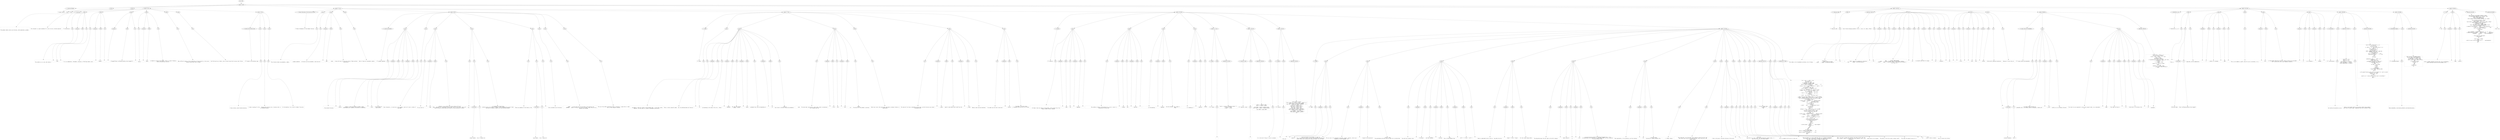 digraph lpegNode {

node [fontname=Helvetica]
edge [style=dashed]

doc_0 [label="doc - 495"]


doc_0 -> { section_1}
{rank=same; section_1}

section_1 [label="section: 1-449"]


// END RANK doc_0

section_1 -> { header_2 prose_3 prose_4 section_5 section_6 section_7 section_8 section_9}
{rank=same; header_2 prose_3 prose_4 section_5 section_6 section_7 section_8 section_9}

header_2 [label="1 : Grammar Module"]

prose_3 [label="prose"]

prose_4 [label="prose"]

section_5 [label="section: 9-26"]

section_6 [label="section: 37-101"]

section_7 [label="section: 164-187"]

section_8 [label="section: 351-428"]

section_9 [label="section: 450-495"]


// END RANK section_1

header_2 -> leaf_10
leaf_10  [color=Gray,shape=rectangle,fontname=Inconsolata,label="* Grammar Module"]
// END RANK header_2

prose_3 -> { raw_11}
{rank=same; raw_11}

raw_11 [label="raw"]


// END RANK prose_3

raw_11 -> leaf_12
leaf_12  [color=Gray,shape=rectangle,fontname=Inconsolata,label="


The grammar module returns one function, which generates a grammar.
"]
// END RANK raw_11

prose_4 -> { raw_13}
{rank=same; raw_13}

raw_13 [label="raw"]


// END RANK prose_4

raw_13 -> leaf_14
leaf_14  [color=Gray,shape=rectangle,fontname=Inconsolata,label="
This document is a good candidate for a more strictly literate approach.

"]
// END RANK raw_13

section_5 -> { header_15 prose_16 prose_17 prose_18 prose_19 prose_20 prose_21 section_22}
{rank=same; header_15 prose_16 prose_17 prose_18 prose_19 prose_20 prose_21 section_22}

header_15 [label="2 : Introduction"]

prose_16 [label="prose"]

prose_17 [label="prose"]

prose_18 [label="prose"]

prose_19 [label="prose"]

prose_20 [label="prose"]

prose_21 [label="prose"]

section_22 [label="section: 27-36"]


// END RANK section_5

header_15 -> leaf_23
leaf_23  [color=Gray,shape=rectangle,fontname=Inconsolata,label="** Introduction"]
// END RANK header_15

prose_16 -> { raw_24 prespace_25 bold_26 raw_27}
{rank=same; raw_24 prespace_25 bold_26 raw_27}

raw_24 [label="raw"]

prespace_25 [label="prespace"]

bold_26 [label="bold"]

raw_27 [label="raw"]


// END RANK prose_16

raw_24 -> leaf_28
leaf_28  [color=Gray,shape=rectangle,fontname=Inconsolata,label="

This module is in a very real sense a"]
// END RANK raw_24

prespace_25 -> leaf_29
leaf_29  [color=Gray,shape=rectangle,fontname=Inconsolata,label=" "]
// END RANK prespace_25

bold_26 -> leaf_30
leaf_30  [color=Gray,shape=rectangle,fontname=Inconsolata,label="duet"]
// END RANK bold_26

raw_27 -> leaf_31
leaf_31  [color=Gray,shape=rectangle,fontname=Inconsolata,label=".
"]
// END RANK raw_27

prose_17 -> { raw_32 prespace_33 literal_34 raw_35}
{rank=same; raw_32 prespace_33 literal_34 raw_35}

raw_32 [label="raw"]

prespace_33 [label="prespace"]

literal_34 [label="literal"]

raw_35 [label="raw"]


// END RANK prose_17

raw_32 -> leaf_36
leaf_36  [color=Gray,shape=rectangle,fontname=Inconsolata,label="
It is an adaptation, refinement, extension, of Phillipe Janda's work,"]
// END RANK raw_32

prespace_33 -> leaf_37
leaf_37  [color=Gray,shape=rectangle,fontname=Inconsolata,label=""]
// END RANK prespace_33

literal_34 -> leaf_38
leaf_38  [color=Gray,shape=rectangle,fontname=Inconsolata,label="luaepnf"]
// END RANK literal_34

raw_35 -> leaf_39
leaf_39  [color=Gray,shape=rectangle,fontname=Inconsolata,label=":
"]
// END RANK raw_35

prose_18 -> { prespace_40 bold_41 raw_42}
{rank=same; prespace_40 bold_41 raw_42}

prespace_40 [label="prespace"]

bold_41 [label="bold"]

raw_42 [label="raw"]


// END RANK prose_18

prespace_40 -> leaf_43
leaf_43  [color=Gray,shape=rectangle,fontname=Inconsolata,label=""]
// END RANK prespace_40

bold_41 -> leaf_44
leaf_44  [color=Gray,shape=rectangle,fontname=Inconsolata,label="[[luaepnf][http://siffiejoe.github.io/lua-luaepnf/]]"]
// END RANK bold_41

raw_42 -> leaf_45
leaf_45  [color=Gray,shape=rectangle,fontname=Inconsolata,label="
"]
// END RANK raw_42

prose_19 -> { raw_46 prespace_47 literal_48 raw_49}
{rank=same; raw_46 prespace_47 literal_48 raw_49}

raw_46 [label="raw"]

prespace_47 [label="prespace"]

literal_48 [label="literal"]

raw_49 [label="raw"]


// END RANK prose_19

raw_46 -> leaf_50
leaf_50  [color=Gray,shape=rectangle,fontname=Inconsolata,label="
While"]
// END RANK raw_46

prespace_47 -> leaf_51
leaf_51  [color=Gray,shape=rectangle,fontname=Inconsolata,label=" "]
// END RANK prespace_47

literal_48 -> leaf_52
leaf_52  [color=Gray,shape=rectangle,fontname=Inconsolata,label="femto"]
// END RANK literal_48

raw_49 -> leaf_53
leaf_53  [color=Gray,shape=rectangle,fontname=Inconsolata,label=" is based on a repl by Tim Caswell, that is a case of taking a
sketch and painting a picture.
"]
// END RANK raw_49

prose_20 -> { raw_54}
{rank=same; raw_54}

raw_54 [label="raw"]


// END RANK prose_20

raw_54 -> leaf_55
leaf_55  [color=Gray,shape=rectangle,fontname=Inconsolata,label="
Many difficult aspects of this algorithm are found directly in the source
material upon which this is based.
"]
// END RANK raw_54

prose_21 -> { raw_56}
{rank=same; raw_56}

raw_56 [label="raw"]


// END RANK prose_21

raw_56 -> leaf_57
leaf_57  [color=Gray,shape=rectangle,fontname=Inconsolata,label="
Don Phillipe has my thanks, and my fervent hope that he enjoys what follows.

"]
// END RANK raw_56

section_22 -> { header_58 prose_59 prose_60 prose_61}
{rank=same; header_58 prose_59 prose_60 prose_61}

header_58 [label="4 : Aside to the Knuthian camp"]

prose_59 [label="prose"]

prose_60 [label="prose"]

prose_61 [label="prose"]


// END RANK section_22

header_58 -> leaf_62
leaf_62  [color=Gray,shape=rectangle,fontname=Inconsolata,label="**** Aside to the Knuthian camp"]
// END RANK header_58

prose_59 -> { raw_63}
{rank=same; raw_63}

raw_63 [label="raw"]


// END RANK prose_59

raw_63 -> leaf_64
leaf_64  [color=Gray,shape=rectangle,fontname=Inconsolata,label="

I have written a semi-literate boostrap.
"]
// END RANK raw_63

prose_60 -> { raw_65}
{rank=same; raw_65}

raw_65 [label="raw"]


// END RANK prose_60

raw_65 -> leaf_66
leaf_66  [color=Gray,shape=rectangle,fontname=Inconsolata,label="
I make no apology for this.  Cleaning what follows into a literate order is
a tractable problem.
"]
// END RANK raw_65

prose_61 -> { raw_67}
{rank=same; raw_67}

raw_67 [label="raw"]


// END RANK prose_61

raw_67 -> leaf_68
leaf_68  [color=Gray,shape=rectangle,fontname=Inconsolata,label="
In the meantime, let us build a Grammar from parts.

"]
// END RANK raw_67

section_6 -> { header_69 prose_70 prose_71 prose_72 section_73 section_74 section_75}
{rank=same; header_69 prose_70 prose_71 prose_72 section_73 section_74 section_75}

header_69 [label="2 : Return Parameters of the Grammar Function"]

prose_70 [label="prose"]

prose_71 [label="prose"]

prose_72 [label="prose"]

section_73 [label="section: 48-76"]

section_74 [label="section: 77-101"]

section_75 [label="section: 102-218"]


// END RANK section_6

header_69 -> leaf_76
leaf_76  [color=Gray,shape=rectangle,fontname=Inconsolata,label="** Return Parameters of the Grammar Function"]
// END RANK header_69

prose_70 -> { raw_77}
{rank=same; raw_77}

raw_77 [label="raw"]


// END RANK prose_70

raw_77 -> leaf_78
leaf_78  [color=Gray,shape=rectangle,fontname=Inconsolata,label="

This function takes two parameters, namely:
"]
// END RANK raw_77

prose_71 -> { raw_79 prespace_80 literal_81 raw_82}
{rank=same; raw_79 prespace_80 literal_81 raw_82}

raw_79 [label="raw"]

prespace_80 [label="prespace"]

literal_81 [label="literal"]

raw_82 [label="raw"]


// END RANK prose_71

raw_79 -> leaf_83
leaf_83  [color=Gray,shape=rectangle,fontname=Inconsolata,label="
  - grammar_template :  A function with one parameter, which must be"]
// END RANK raw_79

prespace_80 -> leaf_84
leaf_84  [color=Gray,shape=rectangle,fontname=Inconsolata,label=" "]
// END RANK prespace_80

literal_81 -> leaf_85
leaf_85  [color=Gray,shape=rectangle,fontname=Inconsolata,label="_ENV"]
// END RANK literal_81

raw_82 -> leaf_86
leaf_86  [color=Gray,shape=rectangle,fontname=Inconsolata,label=".
  - metas :  A map with keys of string and values of Node subclass
             constructors.
"]
// END RANK raw_82

prose_72 -> { raw_87}
{rank=same; raw_87}

raw_87 [label="raw"]


// END RANK prose_72

raw_87 -> leaf_88
leaf_88  [color=Gray,shape=rectangle,fontname=Inconsolata,label="
Both of these are reasonably complex.

"]
// END RANK raw_87

section_73 -> { header_89 prose_90 prose_91 prose_92 prose_93 prose_94 prose_95 prose_96 prose_97}
{rank=same; header_89 prose_90 prose_91 prose_92 prose_93 prose_94 prose_95 prose_96 prose_97}

header_89 [label="3 : grammar_template"]

prose_90 [label="prose"]

prose_91 [label="prose"]

prose_92 [label="prose"]

prose_93 [label="prose"]

prose_94 [label="prose"]

prose_95 [label="prose"]

prose_96 [label="prose"]

prose_97 [label="prose"]


// END RANK section_73

header_89 -> leaf_98
leaf_98  [color=Gray,shape=rectangle,fontname=Inconsolata,label="*** grammar_template"]
// END RANK header_89

prose_90 -> { raw_99 prespace_100 literal_101 raw_102 prespace_103 literal_104 raw_105}
{rank=same; raw_99 prespace_100 literal_101 raw_102 prespace_103 literal_104 raw_105}

raw_99 [label="raw"]

prespace_100 [label="prespace"]

literal_101 [label="literal"]

raw_102 [label="raw"]

prespace_103 [label="prespace"]

literal_104 [label="literal"]

raw_105 [label="raw"]


// END RANK prose_90

raw_99 -> leaf_106
leaf_106  [color=Gray,shape=rectangle,fontname=Inconsolata,label="

  The internal function"]
// END RANK raw_99

prespace_100 -> leaf_107
leaf_107  [color=Gray,shape=rectangle,fontname=Inconsolata,label=" "]
// END RANK prespace_100

literal_101 -> leaf_108
leaf_108  [color=Gray,shape=rectangle,fontname=Inconsolata,label="define"]
// END RANK literal_101

raw_102 -> leaf_109
leaf_109  [color=Gray,shape=rectangle,fontname=Inconsolata,label=" creates a custom environment variable, neatly
sidestepping Lua's pedantic insistance on prepending"]
// END RANK raw_102

prespace_103 -> leaf_110
leaf_110  [color=Gray,shape=rectangle,fontname=Inconsolata,label=" "]
// END RANK prespace_103

literal_104 -> leaf_111
leaf_111  [color=Gray,shape=rectangle,fontname=Inconsolata,label="local"]
// END RANK literal_104

raw_105 -> leaf_112
leaf_112  [color=Gray,shape=rectangle,fontname=Inconsolata,label=" to all values of
significance.
"]
// END RANK raw_105

prose_91 -> { raw_113}
{rank=same; raw_113}

raw_113 [label="raw"]


// END RANK prose_91

raw_113 -> leaf_114
leaf_114  [color=Gray,shape=rectangle,fontname=Inconsolata,label="
More relevantly, it constructs a full grammar, which will return a table of
type Node.
"]
// END RANK raw_113

prose_92 -> { raw_115 prespace_116 literal_117 raw_118}
{rank=same; raw_115 prespace_116 literal_117 raw_118}

raw_115 [label="raw"]

prespace_116 [label="prespace"]

literal_117 [label="literal"]

raw_118 [label="raw"]


// END RANK prose_92

raw_115 -> leaf_119
leaf_119  [color=Gray,shape=rectangle,fontname=Inconsolata,label="
If you stick to"]
// END RANK raw_115

prespace_116 -> leaf_120
leaf_120  [color=Gray,shape=rectangle,fontname=Inconsolata,label=" "]
// END RANK prespace_116

literal_117 -> leaf_121
leaf_121  [color=Gray,shape=rectangle,fontname=Inconsolata,label="lpeg"]
// END RANK literal_117

raw_118 -> leaf_122
leaf_122  [color=Gray,shape=rectangle,fontname=Inconsolata,label=" patterns, as you should, all array values will be of
Node.  Captures will interpolate various other sorts of Lua values, which will
induce halting in some places and silently corrupt execution in others.
"]
// END RANK raw_118

prose_93 -> { raw_123 link_124 raw_125}
{rank=same; raw_123 link_124 raw_125}

raw_123 [label="raw"]

link_124 [label="link"]

raw_125 [label="raw"]


// END RANK prose_93

raw_123 -> leaf_126
leaf_126  [color=Gray,shape=rectangle,fontname=Inconsolata,label="
The "]
// END RANK raw_123

link_124 -> { anchortext_127 url_128}
{rank=same; anchortext_127 url_128}

anchortext_127 [label="anchortext"]

url_128 [label="url"]


// END RANK link_124

anchortext_127 -> leaf_129
leaf_129  [color=Gray,shape=rectangle,fontname=Inconsolata,label="elpatt module"]
// END RANK anchortext_127

url_128 -> leaf_130
leaf_130  [color=Gray,shape=rectangle,fontname=Inconsolata,label="hts://~/elpatt.orb"]
// END RANK url_128

raw_125 -> leaf_131
leaf_131  [color=Gray,shape=rectangle,fontname=Inconsolata,label=" is intended to provide those
patterns which are allowed in Grammars, while expanding the scope of some
favorites to properly respect utf-8 and otherwise behave.
"]
// END RANK raw_125

prose_94 -> { raw_132 link_133 raw_134}
{rank=same; raw_132 link_133 raw_134}

raw_132 [label="raw"]

link_133 [label="link"]

raw_134 [label="raw"]


// END RANK prose_94

raw_132 -> leaf_135
leaf_135  [color=Gray,shape=rectangle,fontname=Inconsolata,label="
There are examples of the format in the "]
// END RANK raw_132

link_133 -> { anchortext_136 url_137}
{rank=same; anchortext_136 url_137}

anchortext_136 [label="anchortext"]

url_137 [label="url"]


// END RANK link_133

anchortext_136 -> leaf_138
leaf_138  [color=Gray,shape=rectangle,fontname=Inconsolata,label="spec module"]
// END RANK anchortext_136

url_137 -> leaf_139
leaf_139  [color=Gray,shape=rectangle,fontname=Inconsolata,label="hts://~/spec.orb"]
// END RANK url_137

raw_134 -> leaf_140
leaf_140  [color=Gray,shape=rectangle,fontname=Inconsolata,label=".
"]
// END RANK raw_134

prose_95 -> { raw_141}
{rank=same; raw_141}

raw_141 [label="raw"]


// END RANK prose_95

raw_141 -> leaf_142
leaf_142  [color=Gray,shape=rectangle,fontname=Inconsolata,label="
Also included are two functions:
"]
// END RANK raw_141

prose_96 -> { raw_143}
{rank=same; raw_143}

raw_143 [label="raw"]


// END RANK prose_96

raw_143 -> leaf_144
leaf_144  [color=Gray,shape=rectangle,fontname=Inconsolata,label="
  -  START :  a string which must be the same as the starting rule.
  -  SUPPRESS :  either a string or an array of strings. These rules will be
                 removed from the Node.
"]
// END RANK raw_143

prose_97 -> { raw_145}
{rank=same; raw_145}

raw_145 [label="raw"]


// END RANK prose_97

raw_145 -> leaf_146
leaf_146  [color=Gray,shape=rectangle,fontname=Inconsolata,label="
The use of ALL-CAPS was Phillipe Janda's convention, I agree that it reads
well in this singular instance.

"]
// END RANK raw_145

section_74 -> { header_147 prose_148 prose_149 prose_150 prose_151 prose_152 prose_153}
{rank=same; header_147 prose_148 prose_149 prose_150 prose_151 prose_152 prose_153}

header_147 [label="3 : metas"]

prose_148 [label="prose"]

prose_149 [label="prose"]

prose_150 [label="prose"]

prose_151 [label="prose"]

prose_152 [label="prose"]

prose_153 [label="prose"]


// END RANK section_74

header_147 -> leaf_154
leaf_154  [color=Gray,shape=rectangle,fontname=Inconsolata,label="*** metas"]
// END RANK header_147

prose_148 -> { raw_155}
{rank=same; raw_155}

raw_155 [label="raw"]


// END RANK prose_148

raw_155 -> leaf_156
leaf_156  [color=Gray,shape=rectangle,fontname=Inconsolata,label="

  By default a node will inherit from the Node class.  If you want custom
behavior, you must pass in a table of metatable constructors.
"]
// END RANK raw_155

prose_149 -> { raw_157 prespace_158 literal_159 raw_160 prespace_161 literal_162 raw_163 prespace_164 literal_165 raw_166 prespace_167 literal_168 raw_169}
{rank=same; raw_157 prespace_158 literal_159 raw_160 prespace_161 literal_162 raw_163 prespace_164 literal_165 raw_166 prespace_167 literal_168 raw_169}

raw_157 [label="raw"]

prespace_158 [label="prespace"]

literal_159 [label="literal"]

raw_160 [label="raw"]

prespace_161 [label="prespace"]

literal_162 [label="literal"]

raw_163 [label="raw"]

prespace_164 [label="prespace"]

literal_165 [label="literal"]

raw_166 [label="raw"]

prespace_167 [label="prespace"]

literal_168 [label="literal"]

raw_169 [label="raw"]


// END RANK prose_149

raw_157 -> leaf_170
leaf_170  [color=Gray,shape=rectangle,fontname=Inconsolata,label="
That's a fairly specific beast.  Any rule defined above will have an"]
// END RANK raw_157

prespace_158 -> leaf_171
leaf_171  [color=Gray,shape=rectangle,fontname=Inconsolata,label=" "]
// END RANK prespace_158

literal_159 -> leaf_172
leaf_172  [color=Gray,shape=rectangle,fontname=Inconsolata,label="id"]
// END RANK literal_159

raw_160 -> leaf_173
leaf_173  [color=Gray,shape=rectangle,fontname=Inconsolata,label="
corresonding to the name of the rule.  Unless"]
// END RANK raw_160

prespace_161 -> leaf_174
leaf_174  [color=Gray,shape=rectangle,fontname=Inconsolata,label=" "]
// END RANK prespace_161

literal_162 -> leaf_175
leaf_175  [color=Gray,shape=rectangle,fontname=Inconsolata,label="SUPPRESS"]
// END RANK literal_162

raw_163 -> leaf_176
leaf_176  [color=Gray,shape=rectangle,fontname=Inconsolata,label="ed, this will become
a Node.  If the"]
// END RANK raw_163

prespace_164 -> leaf_177
leaf_177  [color=Gray,shape=rectangle,fontname=Inconsolata,label=" "]
// END RANK prespace_164

literal_165 -> leaf_178
leaf_178  [color=Gray,shape=rectangle,fontname=Inconsolata,label="metas"]
// END RANK literal_165

raw_166 -> leaf_179
leaf_179  [color=Gray,shape=rectangle,fontname=Inconsolata,label=" parameter has a key corresponding to"]
// END RANK raw_166

prespace_167 -> leaf_180
leaf_180  [color=Gray,shape=rectangle,fontname=Inconsolata,label=" "]
// END RANK prespace_167

literal_168 -> leaf_181
leaf_181  [color=Gray,shape=rectangle,fontname=Inconsolata,label="id"]
// END RANK literal_168

raw_169 -> leaf_182
leaf_182  [color=Gray,shape=rectangle,fontname=Inconsolata,label=", then it
must return a function taking two parameters:
"]
// END RANK raw_169

prose_150 -> { raw_183 prespace_184 literal_185 raw_186 prespace_187 literal_188 raw_189}
{rank=same; raw_183 prespace_184 literal_185 raw_186 prespace_187 literal_188 raw_189}

raw_183 [label="raw"]

prespace_184 [label="prespace"]

literal_185 [label="literal"]

raw_186 [label="raw"]

prespace_187 [label="prespace"]

literal_188 [label="literal"]

raw_189 [label="raw"]


// END RANK prose_150

raw_183 -> leaf_190
leaf_190  [color=Gray,shape=rectangle,fontname=Inconsolata,label="
   - node :  The node under construction, which under normal circumstances
             will already have the"]
// END RANK raw_183

prespace_184 -> leaf_191
leaf_191  [color=Gray,shape=rectangle,fontname=Inconsolata,label=" "]
// END RANK prespace_184

literal_185 -> leaf_192
leaf_192  [color=Gray,shape=rectangle,fontname=Inconsolata,label="first"]
// END RANK literal_185

raw_186 -> leaf_193
leaf_193  [color=Gray,shape=rectangle,fontname=Inconsolata,label=" and"]
// END RANK raw_186

prespace_187 -> leaf_194
leaf_194  [color=Gray,shape=rectangle,fontname=Inconsolata,label=" "]
// END RANK prespace_187

literal_188 -> leaf_195
leaf_195  [color=Gray,shape=rectangle,fontname=Inconsolata,label="last"]
// END RANK literal_188

raw_189 -> leaf_196
leaf_196  [color=Gray,shape=rectangle,fontname=Inconsolata,label=" fields.
   - str  :  The entire str the grammar is parsing.
"]
// END RANK raw_189

prose_151 -> { raw_197}
{rank=same; raw_197}

raw_197 [label="raw"]


// END RANK prose_151

raw_197 -> leaf_198
leaf_198  [color=Gray,shape=rectangle,fontname=Inconsolata,label="
Which must return that same node, decorated in whatever fashion is
appropriate.
"]
// END RANK raw_197

prose_152 -> { raw_199 prespace_200 literal_201 raw_202 prespace_203 literal_204 raw_205}
{rank=same; raw_199 prespace_200 literal_201 raw_202 prespace_203 literal_204 raw_205}

raw_199 [label="raw"]

prespace_200 [label="prespace"]

literal_201 [label="literal"]

raw_202 [label="raw"]

prespace_203 [label="prespace"]

literal_204 [label="literal"]

raw_205 [label="raw"]


// END RANK prose_152

raw_199 -> leaf_206
leaf_206  [color=Gray,shape=rectangle,fontname=Inconsolata,label="
The node will not have a metatable at this point, and the function must attach
a metatable with"]
// END RANK raw_199

prespace_200 -> leaf_207
leaf_207  [color=Gray,shape=rectangle,fontname=Inconsolata,label=" "]
// END RANK prespace_200

literal_201 -> leaf_208
leaf_208  [color=Gray,shape=rectangle,fontname=Inconsolata,label="__index"]
// END RANK literal_201

raw_202 -> leaf_209
leaf_209  [color=Gray,shape=rectangle,fontname=Inconsolata,label=" equal to some table which itself has the"]
// END RANK raw_202

prespace_203 -> leaf_210
leaf_210  [color=Gray,shape=rectangle,fontname=Inconsolata,label=" "]
// END RANK prespace_203

literal_204 -> leaf_211
leaf_211  [color=Gray,shape=rectangle,fontname=Inconsolata,label="__index"]
// END RANK literal_204

raw_205 -> leaf_212
leaf_212  [color=Gray,shape=rectangle,fontname=Inconsolata,label="
Node as some recursive backstop.
"]
// END RANK raw_205

prose_153 -> { raw_213 prespace_214 italic_215 raw_216}
{rank=same; raw_213 prespace_214 italic_215 raw_216}

raw_213 [label="raw"]

prespace_214 [label="prespace"]

italic_215 [label="italic"]

raw_216 [label="raw"]


// END RANK prose_153

raw_213 -> leaf_217
leaf_217  [color=Gray,shape=rectangle,fontname=Inconsolata,label="
You might say the return value must"]
// END RANK raw_213

prespace_214 -> leaf_218
leaf_218  [color=Gray,shape=rectangle,fontname=Inconsolata,label=" "]
// END RANK prespace_214

italic_215 -> leaf_219
leaf_219  [color=Gray,shape=rectangle,fontname=Inconsolata,label="inherit"]
// END RANK italic_215

raw_216 -> leaf_220
leaf_220  [color=Gray,shape=rectangle,fontname=Inconsolata,label=" from Node, if we were using
a language that did that sort of thing.

"]
// END RANK raw_216

section_75 -> { header_221 prose_222 prose_223 prose_224 prose_225 section_226 section_227 section_228 section_229}
{rank=same; header_221 prose_222 prose_223 prose_224 prose_225 section_226 section_227 section_228 section_229}

header_221 [label="3 : requires"]

prose_222 [label="prose"]

prose_223 [label="prose"]

prose_224 [label="prose"]

prose_225 [label="prose"]

section_226 [label="section: 117-125"]

section_227 [label="section: 126-142"]

section_228 [label="section: 143-163"]

section_229 [label="section: 219-350"]


// END RANK section_75

header_221 -> leaf_230
leaf_230  [color=Gray,shape=rectangle,fontname=Inconsolata,label="*** requires"]
// END RANK header_221

prose_222 -> { raw_231 prespace_232 literal_233 raw_234 prespace_235 literal_236 raw_237}
{rank=same; raw_231 prespace_232 literal_233 raw_234 prespace_235 literal_236 raw_237}

raw_231 [label="raw"]

prespace_232 [label="prespace"]

literal_233 [label="literal"]

raw_234 [label="raw"]

prespace_235 [label="prespace"]

literal_236 [label="literal"]

raw_237 [label="raw"]


// END RANK prose_222

raw_231 -> leaf_238
leaf_238  [color=Gray,shape=rectangle,fontname=Inconsolata,label="


- [X] #todo  Note the require strings below, which prevent this from
             being a usable library, because"]
// END RANK raw_231

prespace_232 -> leaf_239
leaf_239  [color=Gray,shape=rectangle,fontname=Inconsolata,label=" "]
// END RANK prespace_232

literal_233 -> leaf_240
leaf_240  [color=Gray,shape=rectangle,fontname=Inconsolata,label="node"]
// END RANK literal_233

raw_234 -> leaf_241
leaf_241  [color=Gray,shape=rectangle,fontname=Inconsolata,label=" not"]
// END RANK raw_234

prespace_235 -> leaf_242
leaf_242  [color=Gray,shape=rectangle,fontname=Inconsolata,label=" "]
// END RANK prespace_235

literal_236 -> leaf_243
leaf_243  [color=Gray,shape=rectangle,fontname=Inconsolata,label="lpegnode"]
// END RANK literal_236

raw_237 -> leaf_244
leaf_244  [color=Gray,shape=rectangle,fontname=Inconsolata,label=".
"]
// END RANK raw_237

prose_223 -> { raw_245 prespace_246 literal_247 raw_248 prespace_249 literal_250 raw_251}
{rank=same; raw_245 prespace_246 literal_247 raw_248 prespace_249 literal_250 raw_251}

raw_245 [label="raw"]

prespace_246 [label="prespace"]

literal_247 [label="literal"]

raw_248 [label="raw"]

prespace_249 [label="prespace"]

literal_250 [label="literal"]

raw_251 [label="raw"]


// END RANK prose_223

raw_245 -> leaf_252
leaf_252  [color=Gray,shape=rectangle,fontname=Inconsolata,label="
             The problem is almost a philosophical one, and it's what I'm
             setting out to solve with"]
// END RANK raw_245

prespace_246 -> leaf_253
leaf_253  [color=Gray,shape=rectangle,fontname=Inconsolata,label=" "]
// END RANK prespace_246

literal_247 -> leaf_254
leaf_254  [color=Gray,shape=rectangle,fontname=Inconsolata,label="bridge"]
// END RANK literal_247

raw_248 -> leaf_255
leaf_255  [color=Gray,shape=rectangle,fontname=Inconsolata,label=" and"]
// END RANK raw_248

prespace_249 -> leaf_256
leaf_256  [color=Gray,shape=rectangle,fontname=Inconsolata,label=" "]
// END RANK prespace_249

literal_250 -> leaf_257
leaf_257  [color=Gray,shape=rectangle,fontname=Inconsolata,label="manifest"]
// END RANK literal_250

raw_251 -> leaf_258
leaf_258  [color=Gray,shape=rectangle,fontname=Inconsolata,label=".
"]
// END RANK raw_251

prose_224 -> { raw_259 prespace_260 literal_261 raw_262}
{rank=same; raw_259 prespace_260 literal_261 raw_262}

raw_259 [label="raw"]

prespace_260 [label="prespace"]

literal_261 [label="literal"]

raw_262 [label="raw"]


// END RANK prose_224

raw_259 -> leaf_263
leaf_263  [color=Gray,shape=rectangle,fontname=Inconsolata,label="
             In the meantime,"]
// END RANK raw_259

prespace_260 -> leaf_264
leaf_264  [color=Gray,shape=rectangle,fontname=Inconsolata,label=" "]
// END RANK prespace_260

literal_261 -> leaf_265
leaf_265  [color=Gray,shape=rectangle,fontname=Inconsolata,label="lpegnode"]
// END RANK literal_261

raw_262 -> leaf_266
leaf_266  [color=Gray,shape=rectangle,fontname=Inconsolata,label=" has one consumer. Let's keep it
             happy.
"]
// END RANK raw_262

prose_225 -> { raw_267 prespace_268 literal_269 raw_270}
{rank=same; raw_267 prespace_268 literal_269 raw_270}

raw_267 [label="raw"]

prespace_268 [label="prespace"]

literal_269 [label="literal"]

raw_270 [label="raw"]


// END RANK prose_225

raw_267 -> leaf_271
leaf_271  [color=Gray,shape=rectangle,fontname=Inconsolata,label="
             I'm renaming it"]
// END RANK raw_267

prespace_268 -> leaf_272
leaf_272  [color=Gray,shape=rectangle,fontname=Inconsolata,label=" "]
// END RANK prespace_268

literal_269 -> leaf_273
leaf_273  [color=Gray,shape=rectangle,fontname=Inconsolata,label="espalier"]
// END RANK literal_269

raw_270 -> leaf_274
leaf_274  [color=Gray,shape=rectangle,fontname=Inconsolata,label=" anyway.

"]
// END RANK raw_270

section_226 -> { header_275 prose_276 codeblock_277}
{rank=same; header_275 prose_276 codeblock_277}

header_275 [label="5 : status"]

prose_276 [label="prose"]

codeblock_277 [label="code block 119-123"]


// END RANK section_226

header_275 -> leaf_278
leaf_278  [color=Gray,shape=rectangle,fontname=Inconsolata,label="***** status"]
// END RANK header_275

prose_276 -> { raw_279}
{rank=same; raw_279}

raw_279 [label="raw"]


// END RANK prose_276

raw_279 -> leaf_280
leaf_280  [color=Gray,shape=rectangle,fontname=Inconsolata,label="
"]
// END RANK raw_279

codeblock_277 -> leaf_281
leaf_281  [color=Gray,shape=rectangle,fontname=Inconsolata,label="local s = require \"singletons:status\" ()
s.verbose = false
s.angry   = false"]
// END RANK codeblock_277

section_227 -> { header_282 prose_283 codeblock_284 prose_285}
{rank=same; header_282 prose_283 codeblock_284 prose_285}

header_282 [label="4 : requires, contd."]

prose_283 [label="prose"]

codeblock_284 [label="code block 128-136"]

prose_285 [label="prose"]


// END RANK section_227

header_282 -> leaf_286
leaf_286  [color=Gray,shape=rectangle,fontname=Inconsolata,label="**** requires, contd."]
// END RANK header_282

prose_283 -> { raw_287}
{rank=same; raw_287}

raw_287 [label="raw"]


// END RANK prose_283

raw_287 -> leaf_288
leaf_288  [color=Gray,shape=rectangle,fontname=Inconsolata,label="
"]
// END RANK raw_287

codeblock_284 -> leaf_289
leaf_289  [color=Gray,shape=rectangle,fontname=Inconsolata,label="local L = require \"lpeg\"
local a = require \"anterm\"

local Node = require \"espalier/node\"
local elpatt = require \"espalier/elpatt\"

local DROP = elpatt.DROP"]
// END RANK codeblock_284

prose_285 -> { raw_290}
{rank=same; raw_290}

raw_290 [label="raw"]


// END RANK prose_285

raw_290 -> leaf_291
leaf_291  [color=Gray,shape=rectangle,fontname=Inconsolata,label="
It's the kind of thing I'd like to automate.

"]
// END RANK raw_290

section_228 -> { header_292 prose_293 codeblock_294}
{rank=same; header_292 prose_293 codeblock_294}

header_292 [label="4 : asserts"]

prose_293 [label="prose"]

codeblock_294 [label="code block 145-161"]


// END RANK section_228

header_292 -> leaf_295
leaf_295  [color=Gray,shape=rectangle,fontname=Inconsolata,label="**** asserts"]
// END RANK header_292

prose_293 -> { raw_296}
{rank=same; raw_296}

raw_296 [label="raw"]


// END RANK prose_293

raw_296 -> leaf_297
leaf_297  [color=Gray,shape=rectangle,fontname=Inconsolata,label="
"]
// END RANK raw_296

codeblock_294 -> leaf_298
leaf_298  [color=Gray,shape=rectangle,fontname=Inconsolata,label="local assert = assert
local string, io = assert( string ), assert( io )
local remove = assert(table.remove)
local VER = string.sub( assert( _VERSION ), -4 )
local _G = assert( _G )
local error = assert( error )
local pairs = assert( pairs )
local next = assert( next )
local type = assert( type )
local tostring = assert( tostring )
local setmeta = assert( setmetatable )
if VER == \" 5.1\" then
   local setfenv = assert( setfenv )
   local getfenv = assert( getfenv )
end"]
// END RANK codeblock_294

section_229 -> { header_299 prose_300 prose_301 prose_302 prose_303 prose_304 prose_305 prose_306 prose_307 prose_308 prose_309 prose_310 prose_311 prose_312 prose_313 codeblock_314 prose_315 prose_316 codeblock_317}
{rank=same; header_299 prose_300 prose_301 prose_302 prose_303 prose_304 prose_305 prose_306 prose_307 prose_308 prose_309 prose_310 prose_311 prose_312 prose_313 codeblock_314 prose_315 prose_316 codeblock_317}

header_299 [label="4 : DROP"]

prose_300 [label="prose"]

prose_301 [label="prose"]

prose_302 [label="prose"]

prose_303 [label="prose"]

prose_304 [label="prose"]

prose_305 [label="prose"]

prose_306 [label="prose"]

prose_307 [label="prose"]

prose_308 [label="prose"]

prose_309 [label="prose"]

prose_310 [label="prose"]

prose_311 [label="prose"]

prose_312 [label="prose"]

prose_313 [label="prose"]

codeblock_314 [label="code block 267-271"]

prose_315 [label="prose"]

prose_316 [label="prose"]

codeblock_317 [label="code block 277-348"]


// END RANK section_229

header_299 -> leaf_318
leaf_318  [color=Gray,shape=rectangle,fontname=Inconsolata,label="**** DROP"]
// END RANK header_299

prose_300 -> { raw_319 prespace_320 literal_321 raw_322}
{rank=same; raw_319 prespace_320 literal_321 raw_322}

raw_319 [label="raw"]

prespace_320 [label="prespace"]

literal_321 [label="literal"]

raw_322 [label="raw"]


// END RANK prose_300

raw_319 -> leaf_323
leaf_323  [color=Gray,shape=rectangle,fontname=Inconsolata,label="

  The rule"]
// END RANK raw_319

prespace_320 -> leaf_324
leaf_324  [color=Gray,shape=rectangle,fontname=Inconsolata,label=" "]
// END RANK prespace_320

literal_321 -> leaf_325
leaf_325  [color=Gray,shape=rectangle,fontname=Inconsolata,label="elpatt.D"]
// END RANK literal_321

raw_322 -> leaf_326
leaf_326  [color=Gray,shape=rectangle,fontname=Inconsolata,label=" causes the match to be dropped. In order for
this to give use the results we want, we must adjust the peer and
parent nodes while removing the captured element from the table.
"]
// END RANK raw_322

prose_301 -> { raw_327 prespace_328 literal_329 raw_330}
{rank=same; raw_327 prespace_328 literal_329 raw_330}

raw_327 [label="raw"]

prespace_328 [label="prespace"]

literal_329 [label="literal"]

raw_330 [label="raw"]


// END RANK prose_301

raw_327 -> leaf_331
leaf_331  [color=Gray,shape=rectangle,fontname=Inconsolata,label="
The use case is for eloquently expressed 'wrapper' patterns, which occur
frequently in real languages. In a"]
// END RANK raw_327

prespace_328 -> leaf_332
leaf_332  [color=Gray,shape=rectangle,fontname=Inconsolata,label=" "]
// END RANK prespace_328

literal_329 -> leaf_333
leaf_333  [color=Gray,shape=rectangle,fontname=Inconsolata,label="(typical lisp expression)"]
// END RANK literal_329

raw_330 -> leaf_334
leaf_334  [color=Gray,shape=rectangle,fontname=Inconsolata,label=" we don't need
the parentheses and would like our span not to include them.
"]
// END RANK raw_330

prose_302 -> { raw_335 prespace_336 literal_337 raw_338 prespace_339 literal_340 raw_341 prespace_342 literal_343 raw_344}
{rank=same; raw_335 prespace_336 literal_337 raw_338 prespace_339 literal_340 raw_341 prespace_342 literal_343 raw_344}

raw_335 [label="raw"]

prespace_336 [label="prespace"]

literal_337 [label="literal"]

raw_338 [label="raw"]

prespace_339 [label="prespace"]

literal_340 [label="literal"]

raw_341 [label="raw"]

prespace_342 [label="prespace"]

literal_343 [label="literal"]

raw_344 [label="raw"]


// END RANK prose_302

raw_335 -> leaf_345
leaf_345  [color=Gray,shape=rectangle,fontname=Inconsolata,label="
We could use a pattern like"]
// END RANK raw_335

prespace_336 -> leaf_346
leaf_346  [color=Gray,shape=rectangle,fontname=Inconsolata,label=" "]
// END RANK prespace_336

literal_337 -> leaf_347
leaf_347  [color=Gray,shape=rectangle,fontname=Inconsolata,label="V\"formwrap\""]
// END RANK literal_337

raw_338 -> leaf_348
leaf_348  [color=Gray,shape=rectangle,fontname=Inconsolata,label=" and then SUPPRESS"]
// END RANK raw_338

prespace_339 -> leaf_349
leaf_349  [color=Gray,shape=rectangle,fontname=Inconsolata,label=" "]
// END RANK prespace_339

literal_340 -> leaf_350
leaf_350  [color=Gray,shape=rectangle,fontname=Inconsolata,label="formwrap"]
// END RANK literal_340

raw_341 -> leaf_351
leaf_351  [color=Gray,shape=rectangle,fontname=Inconsolata,label=", but
this is less eloquent than"]
// END RANK raw_341

prespace_342 -> leaf_352
leaf_352  [color=Gray,shape=rectangle,fontname=Inconsolata,label=" "]
// END RANK prespace_342

literal_343 -> leaf_353
leaf_353  [color=Gray,shape=rectangle,fontname=Inconsolata,label="D(P\"(\") * V\"form\" *  D(P\")\")"]
// END RANK literal_343

raw_344 -> leaf_354
leaf_354  [color=Gray,shape=rectangle,fontname=Inconsolata,label=".
"]
// END RANK raw_344

prose_303 -> { raw_355 prespace_356 literal_357 raw_358}
{rank=same; raw_355 prespace_356 literal_357 raw_358}

raw_355 [label="raw"]

prespace_356 [label="prespace"]

literal_357 [label="literal"]

raw_358 [label="raw"]


// END RANK prose_303

raw_355 -> leaf_359
leaf_359  [color=Gray,shape=rectangle,fontname=Inconsolata,label="
Which is admittedly hard to look at.  We prefer the form"]
// END RANK raw_355

prespace_356 -> leaf_360
leaf_360  [color=Gray,shape=rectangle,fontname=Inconsolata,label=""]
// END RANK prespace_356

literal_357 -> leaf_361
leaf_361  [color=Gray,shape=rectangle,fontname=Inconsolata,label="D(pal) * V\"form\" * D(par)"]
// END RANK literal_357

raw_358 -> leaf_362
leaf_362  [color=Gray,shape=rectangle,fontname=Inconsolata,label=" for this reason among others.
"]
// END RANK raw_358

prose_304 -> { raw_363 prespace_364 literal_365 raw_366 prespace_367 bold_368 raw_369}
{rank=same; raw_363 prespace_364 literal_365 raw_366 prespace_367 bold_368 raw_369}

raw_363 [label="raw"]

prespace_364 [label="prespace"]

literal_365 [label="literal"]

raw_366 [label="raw"]

prespace_367 [label="prespace"]

bold_368 [label="bold"]

raw_369 [label="raw"]


// END RANK prose_304

raw_363 -> leaf_370
leaf_370  [color=Gray,shape=rectangle,fontname=Inconsolata,label="
The algorithm moves from the right to the left, because"]
// END RANK raw_363

prespace_364 -> leaf_371
leaf_371  [color=Gray,shape=rectangle,fontname=Inconsolata,label=" "]
// END RANK prespace_364

literal_365 -> leaf_372
leaf_372  [color=Gray,shape=rectangle,fontname=Inconsolata,label="table.remove(t)"]
// END RANK literal_365

raw_366 -> leaf_373
leaf_373  [color=Gray,shape=rectangle,fontname=Inconsolata,label="
is"]
// END RANK raw_366

prespace_367 -> leaf_374
leaf_374  [color=Gray,shape=rectangle,fontname=Inconsolata,label=" "]
// END RANK prespace_367

bold_368 -> leaf_375
leaf_375  [color=Gray,shape=rectangle,fontname=Inconsolata,label="O(1)"]
// END RANK bold_368

raw_369 -> leaf_376
leaf_376  [color=Gray,shape=rectangle,fontname=Inconsolata,label=" so we can strip any amount of rightward droppage first.  It is
correspondingly more expensive to strip middle drops, and most expensive
to strip leftmost drops.
"]
// END RANK raw_369

prose_305 -> { raw_377 prespace_378 literal_379 raw_380}
{rank=same; raw_377 prespace_378 literal_379 raw_380}

raw_377 [label="raw"]

prespace_378 [label="prespace"]

literal_379 [label="literal"]

raw_380 [label="raw"]


// END RANK prose_305

raw_377 -> leaf_381
leaf_381  [color=Gray,shape=rectangle,fontname=Inconsolata,label="
More importantly, if we counted up, we'd be tracking"]
// END RANK raw_377

prespace_378 -> leaf_382
leaf_382  [color=Gray,shape=rectangle,fontname=Inconsolata,label=" "]
// END RANK prespace_378

literal_379 -> leaf_383
leaf_383  [color=Gray,shape=rectangle,fontname=Inconsolata,label="#t"]
// END RANK literal_379

raw_380 -> leaf_384
leaf_384  [color=Gray,shape=rectangle,fontname=Inconsolata,label=", a moving target.
Counting to 1 neatly prevents this.
"]
// END RANK raw_380

prose_306 -> { raw_385}
{rank=same; raw_385}

raw_385 [label="raw"]


// END RANK prose_306

raw_385 -> leaf_386
leaf_386  [color=Gray,shape=rectangle,fontname=Inconsolata,label="
   -  [ ] #Todo :Faster:
"]
// END RANK raw_385

prose_307 -> { raw_387}
{rank=same; raw_387}

raw_387 [label="raw"]


// END RANK prose_307

raw_387 -> leaf_388
leaf_388  [color=Gray,shape=rectangle,fontname=Inconsolata,label="
     -  This algorithm, as we discussed, goes quadratic toward the left side.
        The correct way to go is if we see any drop, flip a dirty bit, and
        compact upward.
"]
// END RANK raw_387

prose_308 -> { raw_389 prespace_390 literal_391 raw_392}
{rank=same; raw_389 prespace_390 literal_391 raw_392}

raw_389 [label="raw"]

prespace_390 [label="prespace"]

literal_391 [label="literal"]

raw_392 [label="raw"]


// END RANK prose_308

raw_389 -> leaf_393
leaf_393  [color=Gray,shape=rectangle,fontname=Inconsolata,label="
     -  More to the point, the mere inclusion of this much"]
// END RANK raw_389

prespace_390 -> leaf_394
leaf_394  [color=Gray,shape=rectangle,fontname=Inconsolata,label=" "]
// END RANK prespace_390

literal_391 -> leaf_395
leaf_395  [color=Gray,shape=rectangle,fontname=Inconsolata,label="s:"]
// END RANK literal_391

raw_392 -> leaf_396
leaf_396  [color=Gray,shape=rectangle,fontname=Inconsolata,label=" slows the
        algorithm to an utter crawl. The concatenations happen anyway, to
        pass the string into the status module.
"]
// END RANK raw_392

prose_309 -> { raw_397}
{rank=same; raw_397}

raw_397 [label="raw"]


// END RANK prose_309

raw_397 -> leaf_398
leaf_398  [color=Gray,shape=rectangle,fontname=Inconsolata,label="
        This is probably 10x the cost in real work.
"]
// END RANK raw_397

prose_310 -> { raw_399}
{rank=same; raw_399}

raw_399 [label="raw"]


// END RANK prose_310

raw_399 -> leaf_400
leaf_400  [color=Gray,shape=rectangle,fontname=Inconsolata,label="
        Why am I doing it in such a dumb way? This is a literate programming
        environment, and I'm building a language with templates and macros
        and other useful access to state at compile time.
"]
// END RANK raw_399

prose_311 -> { raw_401}
{rank=same; raw_401}

raw_401 [label="raw"]


// END RANK prose_311

raw_401 -> leaf_402
leaf_402  [color=Gray,shape=rectangle,fontname=Inconsolata,label="
        That's two ways to remove the verbosity and other printfs when they
        aren't wanted.  Better to simulate the correct behavior until I can
        provide it.
"]
// END RANK raw_401

prose_312 -> { raw_403}
{rank=same; raw_403}

raw_403 [label="raw"]


// END RANK prose_312

raw_403 -> leaf_404
leaf_404  [color=Gray,shape=rectangle,fontname=Inconsolata,label="
anyway back to our program
"]
// END RANK raw_403

prose_313 -> { raw_405}
{rank=same; raw_405}

raw_405 [label="raw"]


// END RANK prose_313

raw_405 -> leaf_406
leaf_406  [color=Gray,shape=rectangle,fontname=Inconsolata,label="
The parent of the first node is always itself:
"]
// END RANK raw_405

codeblock_314 -> leaf_407
leaf_407  [color=Gray,shape=rectangle,fontname=Inconsolata,label="   if not t.parent then
      t.parent = t
   end"]
// END RANK codeblock_314

prose_315 -> { raw_408 prespace_409 literal_410 raw_411}
{rank=same; raw_408 prespace_409 literal_410 raw_411}

raw_408 [label="raw"]

prespace_409 [label="prespace"]

literal_410 [label="literal"]

raw_411 [label="raw"]


// END RANK prose_315

raw_408 -> leaf_412
leaf_412  [color=Gray,shape=rectangle,fontname=Inconsolata,label="
This means the special case isn't a"]
// END RANK raw_408

prespace_409 -> leaf_413
leaf_413  [color=Gray,shape=rectangle,fontname=Inconsolata,label=" "]
// END RANK prespace_409

literal_410 -> leaf_414
leaf_414  [color=Gray,shape=rectangle,fontname=Inconsolata,label="nil"]
// END RANK literal_410

raw_411 -> leaf_415
leaf_415  [color=Gray,shape=rectangle,fontname=Inconsolata,label=", which I think is better.
"]
// END RANK raw_411

prose_316 -> { raw_416}
{rank=same; raw_416}

raw_416 [label="raw"]


// END RANK prose_316

raw_416 -> leaf_417
leaf_417  [color=Gray,shape=rectangle,fontname=Inconsolata,label="
Now we iterate the children
"]
// END RANK raw_416

codeblock_317 -> leaf_418
leaf_418  [color=Gray,shape=rectangle,fontname=Inconsolata,label="   for i = #t, 1 --[[0]], -1 do
      t[i].parent = t
      local cap = t[i]
      if type(cap) ~= \"table\" then
         s:complain(\"CAPTURE ISSUE\",
                    \"type of capture subgroup is \" .. type(v) .. \"\\n\")
                 -- better:
                 -- phrase {\"type of capture subgroup is\", type(v), \"\\n\"}
      end
      if cap.DROP == DROP then
         s:verb(\"drops in \" .. a.bright(t.id))
         if i == #t then
            s:verb(a.red(\"rightmost\") .. \" remaining node\")
            s:verb(\"  t.$: \" .. tostring(t.last) .. \" Δ: \"
                   .. tostring(cap.last - cap.first))
            -- <action>
            t.last = t.last - (cap.last - cap.first)
            remove(t)
            -- </action>
            s:verb(\"  new t.$: \" .. tostring(t.last))
         else
            -- Here we may be either in the middle or at the leftmost
            -- margin.  Leftmost means either we're at index 1, or that
            -- all children to the left, down to 1, are all DROPs.
            local leftmost = (i == 1)
            if leftmost then
               s:verb(a.cyan(\"  leftmost\") .. \" remaining node\")
               s:verb(\"    t.^: \" .. tostring(t.first)
                      .. \" D.$: \" .. tostring(cap.last))
               -- <action>
               t.first = cap.last
               --    <comment>
               s:verb(\"    new t.^: \" .. tostring(t.first))
               --    </comment>
               remove(t, 1)
               -- </action>
            else
               leftmost = true -- provisionally since cap.DROP
               for j = i, 1, -1 do
                 leftmost = leftmost and t[j].DROP
                 if not leftmost then break end
               end
               if leftmost then
                  s:verb(a.cyan(\"  leftmost inner\") .. \" remaining node\")
                  s:verb(\"    t.^: \" .. tostring(t.first)
                         .. \" D.$: \" .. tostring(cap.last))
                  t.first = cap.last
                  s:verb(\"    new t.^: \" .. tostring(t.first))
                  -- <action>
                  for j = i, 1, -1 do
                     -- this is quadradic but correct
                     -- and easy to understand.
                        remove(t, j)
                     break
                  end
                  -- </action>
               else
                  s:verb(a.green(\"  middle\") .. \" node dropped\")
                  remove(t, i)
               end
            end
         end
      end
   end
   -- post conditions
   assert(t.isNode, \"failed isNode: \" .. id)
   assert(t.str)
   assert(t.parent, \"no parent on \" .. t.id)
   return t
end"]
// END RANK codeblock_317

section_7 -> { header_419 prose_420 codeblock_421 prose_422 prose_423 prose_424 section_425}
{rank=same; header_419 prose_420 codeblock_421 prose_422 prose_423 prose_424 section_425}

header_419 [label="2 : make_ast_node"]

prose_420 [label="prose"]

codeblock_421 [label="code block 168-170"]

prose_422 [label="prose"]

prose_423 [label="prose"]

prose_424 [label="prose"]

section_425 [label="section: 188-218"]


// END RANK section_7

header_419 -> leaf_426
leaf_426  [color=Gray,shape=rectangle,fontname=Inconsolata,label="** make_ast_node"]
// END RANK header_419

prose_420 -> { raw_427}
{rank=same; raw_427}

raw_427 [label="raw"]


// END RANK prose_420

raw_427 -> leaf_428
leaf_428  [color=Gray,shape=rectangle,fontname=Inconsolata,label="

This takes a lot of parameters and does a lot of things.
"]
// END RANK raw_427

codeblock_421 -> leaf_429
leaf_429  [color=Gray,shape=rectangle,fontname=Inconsolata,label="local function make_ast_node(id, first, t, last, str, metas, offset)"]
// END RANK codeblock_421

prose_422 -> { raw_430 prespace_431 literal_432 raw_433 prespace_434 literal_435 raw_436 prespace_437 literal_438 raw_439 prespace_440 literal_441 raw_442 prespace_443 literal_444 raw_445}
{rank=same; raw_430 prespace_431 literal_432 raw_433 prespace_434 literal_435 raw_436 prespace_437 literal_438 raw_439 prespace_440 literal_441 raw_442 prespace_443 literal_444 raw_445}

raw_430 [label="raw"]

prespace_431 [label="prespace"]

literal_432 [label="literal"]

raw_433 [label="raw"]

prespace_434 [label="prespace"]

literal_435 [label="literal"]

raw_436 [label="raw"]

prespace_437 [label="prespace"]

literal_438 [label="literal"]

raw_439 [label="raw"]

prespace_440 [label="prespace"]

literal_441 [label="literal"]

raw_442 [label="raw"]

prespace_443 [label="prespace"]

literal_444 [label="literal"]

raw_445 [label="raw"]


// END RANK prose_422

raw_430 -> leaf_446
leaf_446  [color=Gray,shape=rectangle,fontname=Inconsolata,label="
- Parameters:
  - id      :  'string' naming the Node
  - first   :  'number' of the first byte of"]
// END RANK raw_430

prespace_431 -> leaf_447
leaf_447  [color=Gray,shape=rectangle,fontname=Inconsolata,label=" "]
// END RANK prespace_431

literal_432 -> leaf_448
leaf_448  [color=Gray,shape=rectangle,fontname=Inconsolata,label="str"]
// END RANK literal_432

raw_433 -> leaf_449
leaf_449  [color=Gray,shape=rectangle,fontname=Inconsolata,label="
  - t       :  'table' capture of grammatical information
  - last    :  'number' of the last byte of"]
// END RANK raw_433

prespace_434 -> leaf_450
leaf_450  [color=Gray,shape=rectangle,fontname=Inconsolata,label=" "]
// END RANK prespace_434

literal_435 -> leaf_451
leaf_451  [color=Gray,shape=rectangle,fontname=Inconsolata,label="str"]
// END RANK literal_435

raw_436 -> leaf_452
leaf_452  [color=Gray,shape=rectangle,fontname=Inconsolata,label="
  - str     :  'string' being parsed
  - metas   :  'table' of Node-inherited metatables (complex)
  - offset  :  'number' of optional offset.  This would be provided if
               e.g. byte 1 of"]
// END RANK raw_436

prespace_437 -> leaf_453
leaf_453  [color=Gray,shape=rectangle,fontname=Inconsolata,label=" "]
// END RANK prespace_437

literal_438 -> leaf_454
leaf_454  [color=Gray,shape=rectangle,fontname=Inconsolata,label="str"]
// END RANK literal_438

raw_439 -> leaf_455
leaf_455  [color=Gray,shape=rectangle,fontname=Inconsolata,label=" is actually byte 255 of a larger
              "]
// END RANK raw_439

prespace_440 -> leaf_456
leaf_456  [color=Gray,shape=rectangle,fontname=Inconsolata,label=" "]
// END RANK prespace_440

literal_441 -> leaf_457
leaf_457  [color=Gray,shape=rectangle,fontname=Inconsolata,label="str"]
// END RANK literal_441

raw_442 -> leaf_458
leaf_458  [color=Gray,shape=rectangle,fontname=Inconsolata,label=".  Normally"]
// END RANK raw_442

prespace_443 -> leaf_459
leaf_459  [color=Gray,shape=rectangle,fontname=Inconsolata,label=" "]
// END RANK prespace_443

literal_444 -> leaf_460
leaf_460  [color=Gray,shape=rectangle,fontname=Inconsolata,label="nil"]
// END RANK literal_444

raw_445 -> leaf_461
leaf_461  [color=Gray,shape=rectangle,fontname=Inconsolata,label=".
"]
// END RANK raw_445

prose_423 -> { prespace_462 literal_463 raw_464 prespace_465 literal_466 raw_467 prespace_468 literal_469 raw_470}
{rank=same; prespace_462 literal_463 raw_464 prespace_465 literal_466 raw_467 prespace_468 literal_469 raw_470}

prespace_462 [label="prespace"]

literal_463 [label="literal"]

raw_464 [label="raw"]

prespace_465 [label="prespace"]

literal_466 [label="literal"]

raw_467 [label="raw"]

prespace_468 [label="prespace"]

literal_469 [label="literal"]

raw_470 [label="raw"]


// END RANK prose_423

prespace_462 -> leaf_471
leaf_471  [color=Gray,shape=rectangle,fontname=Inconsolata,label=""]
// END RANK prespace_462

literal_463 -> leaf_472
leaf_472  [color=Gray,shape=rectangle,fontname=Inconsolata,label="first"]
// END RANK literal_463

raw_464 -> leaf_473
leaf_473  [color=Gray,shape=rectangle,fontname=Inconsolata,label=","]
// END RANK raw_464

prespace_465 -> leaf_474
leaf_474  [color=Gray,shape=rectangle,fontname=Inconsolata,label=" "]
// END RANK prespace_465

literal_466 -> leaf_475
leaf_475  [color=Gray,shape=rectangle,fontname=Inconsolata,label="last"]
// END RANK literal_466

raw_467 -> leaf_476
leaf_476  [color=Gray,shape=rectangle,fontname=Inconsolata,label=" and"]
// END RANK raw_467

prespace_468 -> leaf_477
leaf_477  [color=Gray,shape=rectangle,fontname=Inconsolata,label=" "]
// END RANK prespace_468

literal_469 -> leaf_478
leaf_478  [color=Gray,shape=rectangle,fontname=Inconsolata,label="offset"]
// END RANK literal_469

raw_470 -> leaf_479
leaf_479  [color=Gray,shape=rectangle,fontname=Inconsolata,label=" follow Wirth indexing conventions.
"]
// END RANK raw_470

prose_424 -> { raw_480}
{rank=same; raw_480}

raw_480 [label="raw"]


// END RANK prose_424

raw_480 -> leaf_481
leaf_481  [color=Gray,shape=rectangle,fontname=Inconsolata,label="
Because of course they do.

"]
// END RANK raw_480

section_425 -> { header_482 prose_483 prose_484 codeblock_485}
{rank=same; header_482 prose_483 prose_484 codeblock_485}

header_482 [label="4 : setup values and metatables"]

prose_483 [label="prose"]

prose_484 [label="prose"]

codeblock_485 [label="code block 198-216"]


// END RANK section_425

header_482 -> leaf_486
leaf_486  [color=Gray,shape=rectangle,fontname=Inconsolata,label="**** setup values and metatables"]
// END RANK header_482

prose_483 -> { raw_487 link_488 raw_489 prespace_490 literal_491 raw_492}
{rank=same; raw_487 link_488 raw_489 prespace_490 literal_491 raw_492}

raw_487 [label="raw"]

link_488 [label="link"]

raw_489 [label="raw"]

prespace_490 [label="prespace"]

literal_491 [label="literal"]

raw_492 [label="raw"]


// END RANK prose_483

raw_487 -> leaf_493
leaf_493  [color=Gray,shape=rectangle,fontname=Inconsolata,label="

  As "]
// END RANK raw_487

link_488 -> { anchortext_494 url_495}
{rank=same; anchortext_494 url_495}

anchortext_494 [label="anchortext"]

url_495 [label="url"]


// END RANK link_488

anchortext_494 -> leaf_496
leaf_496  [color=Gray,shape=rectangle,fontname=Inconsolata,label="covered elsewhere"]
// END RANK anchortext_494

url_495 -> leaf_497
leaf_497  [color=Gray,shape=rectangle,fontname=Inconsolata,label="httk://"]
// END RANK url_495

raw_489 -> leaf_498
leaf_498  [color=Gray,shape=rectangle,fontname=Inconsolata,label=", we accept three varieties of
metatable verb.  An ordinary table is assigned; a table with"]
// END RANK raw_489

prespace_490 -> leaf_499
leaf_499  [color=Gray,shape=rectangle,fontname=Inconsolata,label=" "]
// END RANK prespace_490

literal_491 -> leaf_500
leaf_500  [color=Gray,shape=rectangle,fontname=Inconsolata,label="__call"]
// END RANK literal_491

raw_492 -> leaf_501
leaf_501  [color=Gray,shape=rectangle,fontname=Inconsolata,label=" is
called, as is an ordinary function.
"]
// END RANK raw_492

prose_484 -> { raw_502 prespace_503 literal_504 raw_505 prespace_506 literal_507 raw_508 prespace_509 literal_510 raw_511}
{rank=same; raw_502 prespace_503 literal_504 raw_505 prespace_506 literal_507 raw_508 prespace_509 literal_510 raw_511}

raw_502 [label="raw"]

prespace_503 [label="prespace"]

literal_504 [label="literal"]

raw_505 [label="raw"]

prespace_506 [label="prespace"]

literal_507 [label="literal"]

raw_508 [label="raw"]

prespace_509 [label="prespace"]

literal_510 [label="literal"]

raw_511 [label="raw"]


// END RANK prose_484

raw_502 -> leaf_512
leaf_512  [color=Gray,shape=rectangle,fontname=Inconsolata,label="
The latter two are expected to return the original table, now a descendent
of"]
// END RANK raw_502

prespace_503 -> leaf_513
leaf_513  [color=Gray,shape=rectangle,fontname=Inconsolata,label=" "]
// END RANK prespace_503

literal_504 -> leaf_514
leaf_514  [color=Gray,shape=rectangle,fontname=Inconsolata,label="Node"]
// END RANK literal_504

raw_505 -> leaf_515
leaf_515  [color=Gray,shape=rectangle,fontname=Inconsolata,label=".  This need not have an"]
// END RANK raw_505

prespace_506 -> leaf_516
leaf_516  [color=Gray,shape=rectangle,fontname=Inconsolata,label=" "]
// END RANK prespace_506

literal_507 -> leaf_517
leaf_517  [color=Gray,shape=rectangle,fontname=Inconsolata,label="id"]
// END RANK literal_507

raw_508 -> leaf_518
leaf_518  [color=Gray,shape=rectangle,fontname=Inconsolata,label=" field which is the same as the"]
// END RANK raw_508

prespace_509 -> leaf_519
leaf_519  [color=Gray,shape=rectangle,fontname=Inconsolata,label=" "]
// END RANK prespace_509

literal_510 -> leaf_520
leaf_520  [color=Gray,shape=rectangle,fontname=Inconsolata,label="id"]
// END RANK literal_510

raw_511 -> leaf_521
leaf_521  [color=Gray,shape=rectangle,fontname=Inconsolata,label="
parameter.
"]
// END RANK raw_511

codeblock_485 -> leaf_522
leaf_522  [color=Gray,shape=rectangle,fontname=Inconsolata,label="   local offset = offset or 0
   t.first = first + offset
   t.last  = last + offset - 1 -- [sic]
   t.str   = str
   if metas[id] then
      local meta = metas[id]
      if type(meta) == \"function\" or meta.__call then
        t = metas[id](t, str)
      else
        t = setmeta(t, meta)
      end
      assert(t.id, \"no id on Node\")
   else
      t.id = id
      setmeta(t, { __index = Node,
                   __tostring = Node.toString })
   end"]
// END RANK codeblock_485

section_8 -> { header_523 prose_524 prose_525 prose_526 prose_527 prose_528 section_529 section_530}
{rank=same; header_523 prose_524 prose_525 prose_526 prose_527 prose_528 section_529 section_530}

header_523 [label="2 : define(func, g, e)"]

prose_524 [label="prose"]

prose_525 [label="prose"]

prose_526 [label="prose"]

prose_527 [label="prose"]

prose_528 [label="prose"]

section_529 [label="section: 366-428"]

section_530 [label="section: 429-449"]


// END RANK section_8

header_523 -> leaf_531
leaf_531  [color=Gray,shape=rectangle,fontname=Inconsolata,label="** define(func, g, e)"]
// END RANK header_523

prose_524 -> { raw_532 link_533 raw_534}
{rank=same; raw_532 link_533 raw_534}

raw_532 [label="raw"]

link_533 [label="link"]

raw_534 [label="raw"]


// END RANK prose_524

raw_532 -> leaf_535
leaf_535  [color=Gray,shape=rectangle,fontname=Inconsolata,label="

This is "]
// END RANK raw_532

link_533 -> { anchortext_536 url_537}
{rank=same; anchortext_536 url_537}

anchortext_536 [label="anchortext"]

url_537 [label="url"]


// END RANK link_533

anchortext_536 -> leaf_538
leaf_538  [color=Gray,shape=rectangle,fontname=Inconsolata,label="Phillipe Janda"]
// END RANK anchortext_536

url_537 -> leaf_539
leaf_539  [color=Gray,shape=rectangle,fontname=Inconsolata,label="http://siffiejoe.github.io/lua-luaepnf/"]
// END RANK url_537

raw_534 -> leaf_540
leaf_540  [color=Gray,shape=rectangle,fontname=Inconsolata,label="'s
algorithm, with my adaptations.
"]
// END RANK raw_534

prose_525 -> { prespace_541 literal_542 raw_543 prespace_544 literal_545 raw_546}
{rank=same; prespace_541 literal_542 raw_543 prespace_544 literal_545 raw_546}

prespace_541 [label="prespace"]

literal_542 [label="literal"]

raw_543 [label="raw"]

prespace_544 [label="prespace"]

literal_545 [label="literal"]

raw_546 [label="raw"]


// END RANK prose_525

prespace_541 -> leaf_547
leaf_547  [color=Gray,shape=rectangle,fontname=Inconsolata,label=""]
// END RANK prespace_541

literal_542 -> leaf_548
leaf_548  [color=Gray,shape=rectangle,fontname=Inconsolata,label="e"]
// END RANK literal_542

raw_543 -> leaf_549
leaf_549  [color=Gray,shape=rectangle,fontname=Inconsolata,label=", either is or becomes"]
// END RANK raw_543

prespace_544 -> leaf_550
leaf_550  [color=Gray,shape=rectangle,fontname=Inconsolata,label=" "]
// END RANK prespace_544

literal_545 -> leaf_551
leaf_551  [color=Gray,shape=rectangle,fontname=Inconsolata,label="_ENV"]
// END RANK literal_545

raw_546 -> leaf_552
leaf_552  [color=Gray,shape=rectangle,fontname=Inconsolata,label=".
"]
// END RANK raw_546

prose_526 -> { raw_553}
{rank=same; raw_553}

raw_553 [label="raw"]


// END RANK prose_526

raw_553 -> leaf_554
leaf_554  [color=Gray,shape=rectangle,fontname=Inconsolata,label="
This is not needed in LuaJIT, while for Lua 5.2 and above, it is.
"]
// END RANK raw_553

prose_527 -> { prespace_555 literal_556 raw_557}
{rank=same; prespace_555 literal_556 raw_557}

prespace_555 [label="prespace"]

literal_556 [label="literal"]

raw_557 [label="raw"]


// END RANK prose_527

prespace_555 -> leaf_558
leaf_558  [color=Gray,shape=rectangle,fontname=Inconsolata,label=""]
// END RANK prespace_555

literal_556 -> leaf_559
leaf_559  [color=Gray,shape=rectangle,fontname=Inconsolata,label="func"]
// END RANK literal_556

raw_557 -> leaf_560
leaf_560  [color=Gray,shape=rectangle,fontname=Inconsolata,label=" is the grammar definition function, pieces of which we've provided.
We'll see how the rest is put together presently.
"]
// END RANK raw_557

prose_528 -> { prespace_561 literal_562 raw_563 prespace_564 literal_565 raw_566}
{rank=same; prespace_561 literal_562 raw_563 prespace_564 literal_565 raw_566}

prespace_561 [label="prespace"]

literal_562 [label="literal"]

raw_563 [label="raw"]

prespace_564 [label="prespace"]

literal_565 [label="literal"]

raw_566 [label="raw"]


// END RANK prose_528

prespace_561 -> leaf_567
leaf_567  [color=Gray,shape=rectangle,fontname=Inconsolata,label=""]
// END RANK prespace_561

literal_562 -> leaf_568
leaf_568  [color=Gray,shape=rectangle,fontname=Inconsolata,label="g"]
// END RANK literal_562

raw_563 -> leaf_569
leaf_569  [color=Gray,shape=rectangle,fontname=Inconsolata,label=" is or becomes a"]
// END RANK raw_563

prespace_564 -> leaf_570
leaf_570  [color=Gray,shape=rectangle,fontname=Inconsolata,label=" "]
// END RANK prespace_564

literal_565 -> leaf_571
leaf_571  [color=Gray,shape=rectangle,fontname=Inconsolata,label="Grammar"]
// END RANK literal_565

raw_566 -> leaf_572
leaf_572  [color=Gray,shape=rectangle,fontname=Inconsolata,label=".

"]
// END RANK raw_566

section_529 -> { header_573 prose_574 codeblock_575 prose_576 codeblock_577}
{rank=same; header_573 prose_574 codeblock_575 prose_576 codeblock_577}

header_573 [label="4 : localizations"]

prose_574 [label="prose"]

codeblock_575 [label="code block 370-377"]

prose_576 [label="prose"]

codeblock_577 [label="code block 382-426"]


// END RANK section_529

header_573 -> leaf_578
leaf_578  [color=Gray,shape=rectangle,fontname=Inconsolata,label="**** localizations"]
// END RANK header_573

prose_574 -> { raw_579}
{rank=same; raw_579}

raw_579 [label="raw"]


// END RANK prose_574

raw_579 -> leaf_580
leaf_580  [color=Gray,shape=rectangle,fontname=Inconsolata,label="

We localize the patterns we use.
"]
// END RANK raw_579

codeblock_575 -> leaf_581
leaf_581  [color=Gray,shape=rectangle,fontname=Inconsolata,label="local Cp = L.Cp
local Cc = L.Cc
local Ct = L.Ct
local arg1_str = L.Carg(1)
local arg2_metas = L.Carg(2)
local arg3_offset = L.Carg(3)"]
// END RANK codeblock_575

prose_576 -> { raw_582}
{rank=same; raw_582}

raw_582 [label="raw"]


// END RANK prose_576

raw_582 -> leaf_583
leaf_583  [color=Gray,shape=rectangle,fontname=Inconsolata,label="
Setup an environment where you can easily define lpeg grammars
with lots of syntax sugar, compatible with the 5 series of Luas:
"]
// END RANK raw_582

codeblock_577 -> leaf_584
leaf_584  [color=Gray,shape=rectangle,fontname=Inconsolata,label="local function define(func, g, e)
   g = g or {}
   if e == nil then
      e = VER == \" 5.1\" and getfenv(func) or _G
   end
   local suppressed = {}
   local env = {}
   local env_index = {
      START = function(name) g[1] = name end,
      SUPPRESS = function(...)
         suppressed = {}
         for i = 1, select('#', ...) do
            suppressed[select(i, ... )] = true
         end
      end,
      V = L.V,
      P = L.P }

    setmeta(env_index, { __index = e })
    setmeta(env, {
       __index = env_index,
       __newindex = function( _, name, val )
          if suppressed[ name ] then
             g[ name ] = val
          else
             g[ name ] = (Cc(name)
                * Cp()
                * Ct(val)
                * Cp()
                * arg1_str
                * arg2_metas)
                * arg3_offset / make_ast_node
          end
       end })

   -- call passed function with custom environment (5.1- and 5.2-style)
   if VER == \" 5.1\" then
      setfenv(func, env )
   end
   func( env )
   assert( g[ 1 ] and g[ g[ 1 ] ], \"no start rule defined\" )
   return g
end"]
// END RANK codeblock_577

section_530 -> { header_585 prose_586 codeblock_587}
{rank=same; header_585 prose_586 codeblock_587}

header_585 [label="3 : refineMetas(metas)"]

prose_586 [label="prose"]

codeblock_587 [label="code block 433-447"]


// END RANK section_530

header_585 -> leaf_588
leaf_588  [color=Gray,shape=rectangle,fontname=Inconsolata,label="*** refineMetas(metas)"]
// END RANK header_585

prose_586 -> { raw_589}
{rank=same; raw_589}

raw_589 [label="raw"]


// END RANK prose_586

raw_589 -> leaf_590
leaf_590  [color=Gray,shape=rectangle,fontname=Inconsolata,label="

Takes metatables, distributing defaults and denormalizations.
"]
// END RANK raw_589

codeblock_587 -> leaf_591
leaf_591  [color=Gray,shape=rectangle,fontname=Inconsolata,label="local function refineMetas(metas)
  for id, meta in pairs(metas) do
    if type(meta) == \"table\" then
      if not meta[\"__tostring\"] then
        meta[\"__tostring\"] = Node.toString
      end
      if not meta.id then
        meta.id = id
      end
    end
  end
  return metas
end"]
// END RANK codeblock_587

section_9 -> { header_592 prose_593 codeblock_594 codeblock_595}
{rank=same; header_592 prose_593 codeblock_594 codeblock_595}

header_592 [label="2 : new"]

prose_593 [label="prose"]

codeblock_594 [label="code block 455-491"]

codeblock_595 [label="code block 493-495"]


// END RANK section_9

header_592 -> leaf_596
leaf_596  [color=Gray,shape=rectangle,fontname=Inconsolata,label="** new"]
// END RANK header_592

prose_593 -> { raw_597 prespace_598 literal_599 raw_600}
{rank=same; raw_597 prespace_598 literal_599 raw_600}

raw_597 [label="raw"]

prespace_598 [label="prespace"]

literal_599 [label="literal"]

raw_600 [label="raw"]


// END RANK prose_593

raw_597 -> leaf_601
leaf_601  [color=Gray,shape=rectangle,fontname=Inconsolata,label="

Given a grammar_template function and a set of metatables,
yield a parsing function and the grammar as an"]
// END RANK raw_597

prespace_598 -> leaf_602
leaf_602  [color=Gray,shape=rectangle,fontname=Inconsolata,label=" "]
// END RANK prespace_598

literal_599 -> leaf_603
leaf_603  [color=Gray,shape=rectangle,fontname=Inconsolata,label="lpeg"]
// END RANK literal_599

raw_600 -> leaf_604
leaf_604  [color=Gray,shape=rectangle,fontname=Inconsolata,label=" pattern.
"]
// END RANK raw_600

codeblock_594 -> leaf_605
leaf_605  [color=Gray,shape=rectangle,fontname=Inconsolata,label="local function new(grammar_template, metas)
  if type(grammar_template) == \"function\" then
    local metas = metas or {}
    metas = refineMetas(metas)
    local grammar = define(grammar_template, nil, metas)

    local function parse(str, offset)
      local offset = offset or 0
      local match = L.match(grammar, str, 1, str, metas, offset)
      local maybeErr = match:lastLeaf()
      if maybeErr.id then
        if maybeErr.id == \"ERROR\" then
          local line, col = match:linePos(maybeErr.first)
          local msg = maybeErr.msg or \"\"
          s:complain(\"Parsing Error\", \" line: \" .. tostring(line) .. \", \"
                     .. \"col: \" .. tostring(col) .. \". \" .. msg)
          return match, match:lastLeaf()
        else
          return match
        end
      else
          local maybeNode = maybeErr.isNode and \" is \" or \" isn't \"
          s:complain(\"No id on match\" .. \"match of type, \" .. type(match)
                    .. maybeNode .. \" a Node: \" .. tostring(maybeErr))
      end

      -- This would be a bad match.
      return match
    end

    return parse, grammar
  else
    s:halt(\"no way to build grammar out of \" .. type(template))
  end
end"]
// END RANK codeblock_594

codeblock_595 -> leaf_606
leaf_606  [color=Gray,shape=rectangle,fontname=Inconsolata,label="return new"]
// END RANK codeblock_595


}

